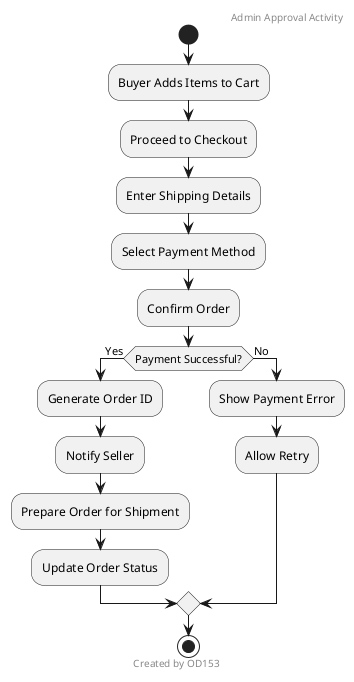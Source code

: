 @startuml

header Admin Approval Activity
footer Created by OD153

start
:Buyer Adds Items to Cart;
:Proceed to Checkout;
:Enter Shipping Details;
:Select Payment Method;
:Confirm Order;
if (Payment Successful?) then (Yes)
    :Generate Order ID;
    :Notify Seller;
    :Prepare Order for Shipment;
    :Update Order Status;
else (No)
    :Show Payment Error;
    :Allow Retry;
endif
stop
@enduml

